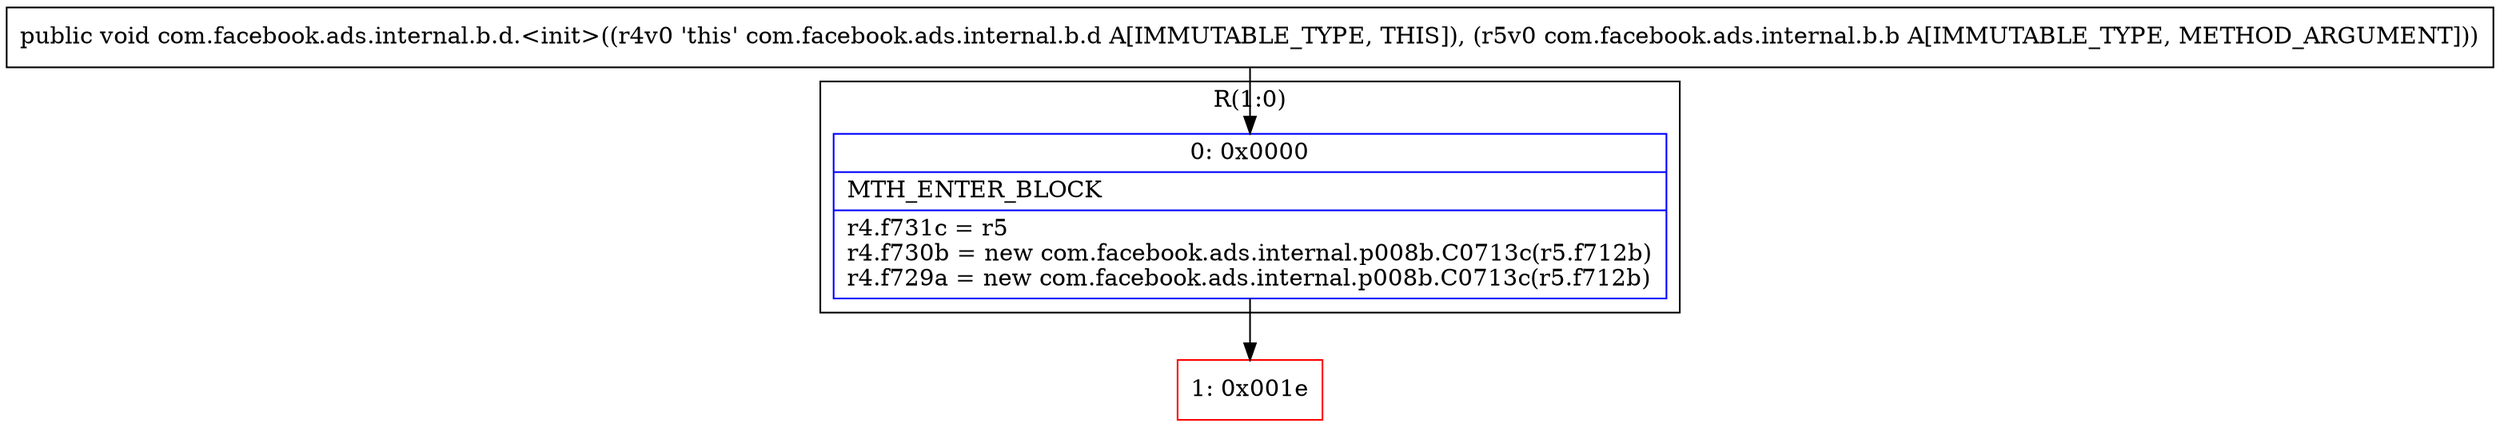 digraph "CFG forcom.facebook.ads.internal.b.d.\<init\>(Lcom\/facebook\/ads\/internal\/b\/b;)V" {
subgraph cluster_Region_2031391554 {
label = "R(1:0)";
node [shape=record,color=blue];
Node_0 [shape=record,label="{0\:\ 0x0000|MTH_ENTER_BLOCK\l|r4.f731c = r5\lr4.f730b = new com.facebook.ads.internal.p008b.C0713c(r5.f712b)\lr4.f729a = new com.facebook.ads.internal.p008b.C0713c(r5.f712b)\l}"];
}
Node_1 [shape=record,color=red,label="{1\:\ 0x001e}"];
MethodNode[shape=record,label="{public void com.facebook.ads.internal.b.d.\<init\>((r4v0 'this' com.facebook.ads.internal.b.d A[IMMUTABLE_TYPE, THIS]), (r5v0 com.facebook.ads.internal.b.b A[IMMUTABLE_TYPE, METHOD_ARGUMENT])) }"];
MethodNode -> Node_0;
Node_0 -> Node_1;
}

